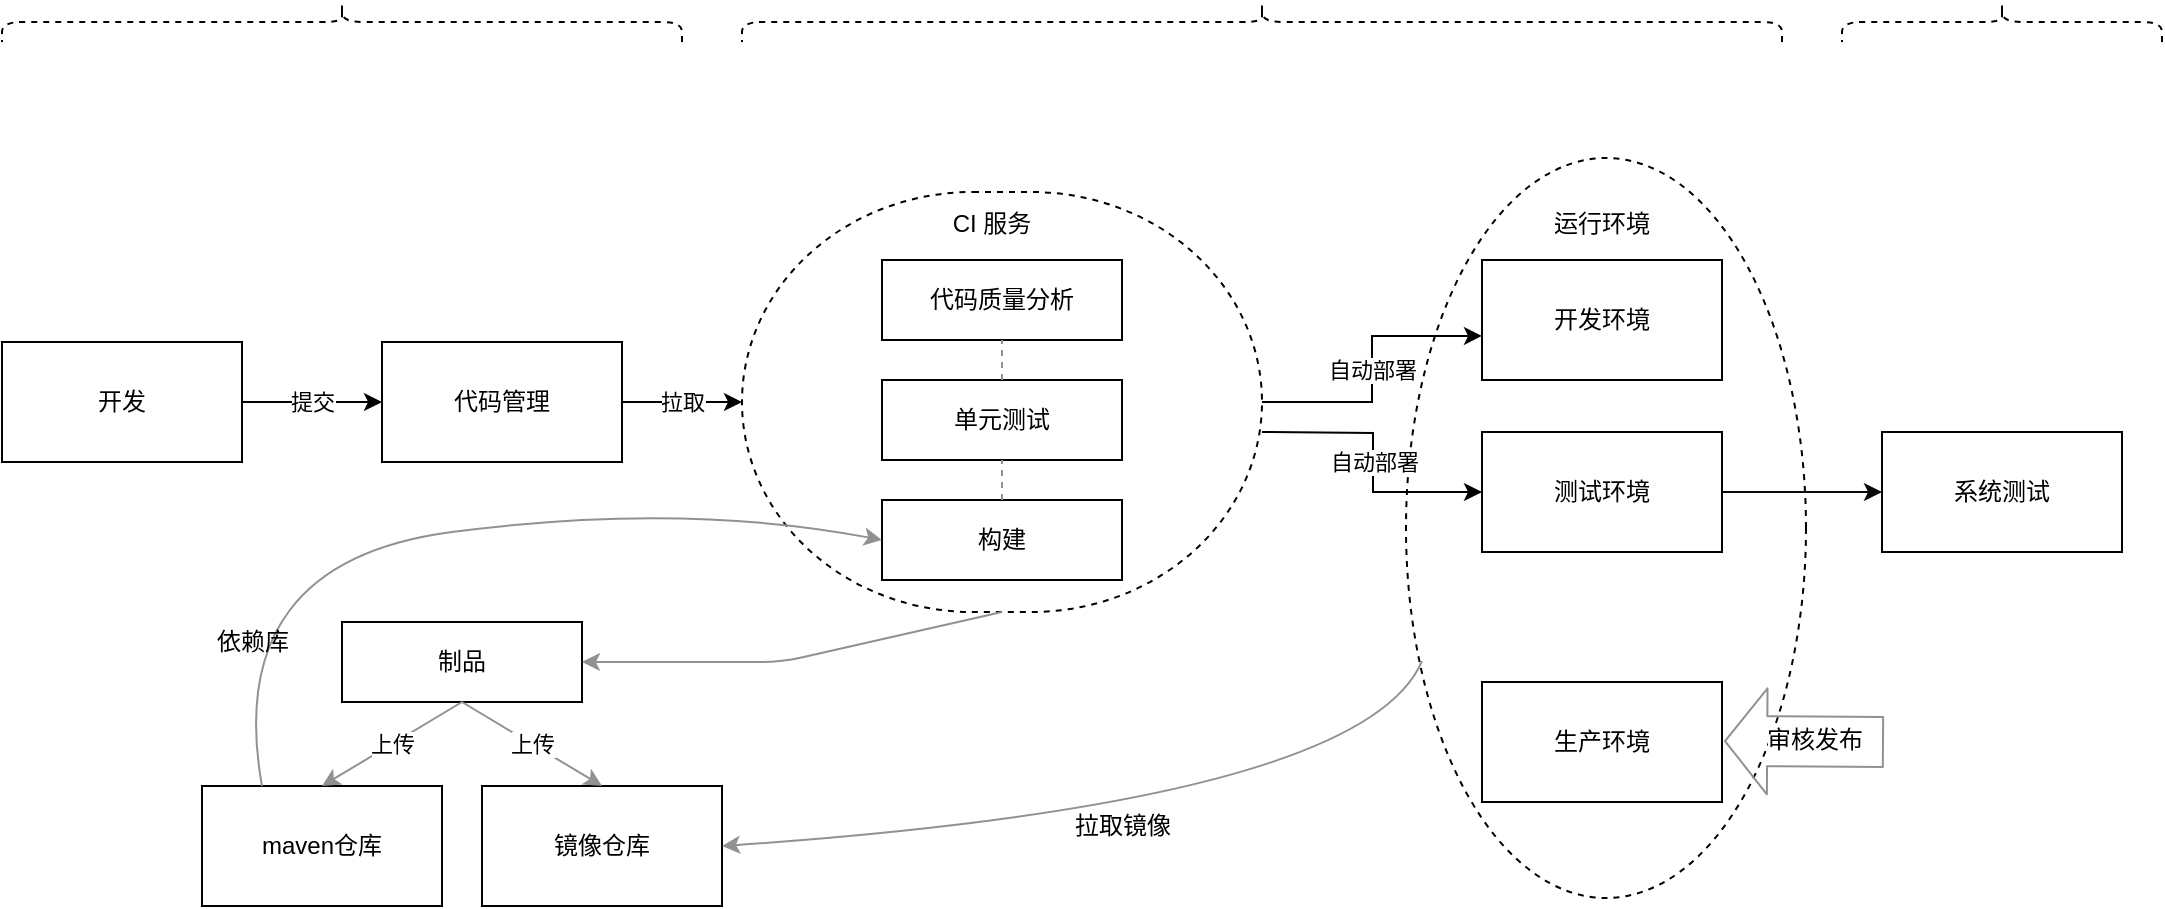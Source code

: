 <mxfile version="12.9.3" type="github">
  <diagram id="WI9T0HZ2pTsCkuznbFz-" name="Page-1">
    <mxGraphModel dx="1422" dy="794" grid="1" gridSize="10" guides="1" tooltips="1" connect="1" arrows="1" fold="1" page="1" pageScale="1" pageWidth="1169" pageHeight="827" math="0" shadow="0">
      <root>
        <mxCell id="0" />
        <mxCell id="1" parent="0" />
        <mxCell id="pKDJgcheWdyCbOi9JpQY-50" value="" style="ellipse;whiteSpace=wrap;html=1;rounded=1;dashed=1;strokeColor=#000000;fillColor=none;" vertex="1" parent="1">
          <mxGeometry x="772" y="188" width="200" height="370" as="geometry" />
        </mxCell>
        <mxCell id="pKDJgcheWdyCbOi9JpQY-24" value="自动部署" style="edgeStyle=orthogonalEdgeStyle;rounded=0;orthogonalLoop=1;jettySize=auto;html=1;entryX=0;entryY=0.633;entryDx=0;entryDy=0;entryPerimeter=0;" edge="1" parent="1" source="pKDJgcheWdyCbOi9JpQY-12" target="pKDJgcheWdyCbOi9JpQY-10">
          <mxGeometry relative="1" as="geometry" />
        </mxCell>
        <mxCell id="pKDJgcheWdyCbOi9JpQY-12" value="" style="rounded=1;whiteSpace=wrap;html=1;strokeColor=#000000;fillColor=none;dashed=1;arcSize=55;" vertex="1" parent="1">
          <mxGeometry x="440" y="205" width="260" height="210" as="geometry" />
        </mxCell>
        <mxCell id="pKDJgcheWdyCbOi9JpQY-16" value="提交" style="edgeStyle=orthogonalEdgeStyle;rounded=0;orthogonalLoop=1;jettySize=auto;html=1;entryX=0;entryY=0.5;entryDx=0;entryDy=0;" edge="1" parent="1" source="pKDJgcheWdyCbOi9JpQY-1" target="pKDJgcheWdyCbOi9JpQY-5">
          <mxGeometry relative="1" as="geometry" />
        </mxCell>
        <mxCell id="pKDJgcheWdyCbOi9JpQY-1" value="开发" style="rounded=0;whiteSpace=wrap;html=1;" vertex="1" parent="1">
          <mxGeometry x="70" y="280" width="120" height="60" as="geometry" />
        </mxCell>
        <mxCell id="pKDJgcheWdyCbOi9JpQY-2" value="构建" style="rounded=0;whiteSpace=wrap;html=1;" vertex="1" parent="1">
          <mxGeometry x="510" y="359" width="120" height="40" as="geometry" />
        </mxCell>
        <mxCell id="pKDJgcheWdyCbOi9JpQY-3" value="生产环境" style="rounded=0;whiteSpace=wrap;html=1;" vertex="1" parent="1">
          <mxGeometry x="810" y="450" width="120" height="60" as="geometry" />
        </mxCell>
        <mxCell id="pKDJgcheWdyCbOi9JpQY-17" value="拉取" style="edgeStyle=orthogonalEdgeStyle;rounded=0;orthogonalLoop=1;jettySize=auto;html=1;entryX=0;entryY=0.5;entryDx=0;entryDy=0;" edge="1" parent="1" source="pKDJgcheWdyCbOi9JpQY-5" target="pKDJgcheWdyCbOi9JpQY-12">
          <mxGeometry relative="1" as="geometry" />
        </mxCell>
        <mxCell id="pKDJgcheWdyCbOi9JpQY-5" value="代码管理" style="rounded=0;whiteSpace=wrap;html=1;" vertex="1" parent="1">
          <mxGeometry x="260" y="280" width="120" height="60" as="geometry" />
        </mxCell>
        <mxCell id="pKDJgcheWdyCbOi9JpQY-6" value="代码质量分析" style="rounded=0;whiteSpace=wrap;html=1;" vertex="1" parent="1">
          <mxGeometry x="510" y="239" width="120" height="40" as="geometry" />
        </mxCell>
        <mxCell id="pKDJgcheWdyCbOi9JpQY-7" value="单元测试" style="rounded=0;whiteSpace=wrap;html=1;" vertex="1" parent="1">
          <mxGeometry x="510" y="299" width="120" height="40" as="geometry" />
        </mxCell>
        <mxCell id="pKDJgcheWdyCbOi9JpQY-8" value="镜像仓库" style="rounded=0;whiteSpace=wrap;html=1;" vertex="1" parent="1">
          <mxGeometry x="310" y="502" width="120" height="60" as="geometry" />
        </mxCell>
        <mxCell id="pKDJgcheWdyCbOi9JpQY-9" value="maven仓库" style="rounded=0;whiteSpace=wrap;html=1;" vertex="1" parent="1">
          <mxGeometry x="170" y="502" width="120" height="60" as="geometry" />
        </mxCell>
        <mxCell id="pKDJgcheWdyCbOi9JpQY-10" value="开发环境" style="rounded=0;whiteSpace=wrap;html=1;" vertex="1" parent="1">
          <mxGeometry x="810" y="239" width="120" height="60" as="geometry" />
        </mxCell>
        <mxCell id="pKDJgcheWdyCbOi9JpQY-55" value="" style="edgeStyle=orthogonalEdgeStyle;curved=1;orthogonalLoop=1;jettySize=auto;html=1;strokeColor=#0A0A0A;" edge="1" parent="1" source="pKDJgcheWdyCbOi9JpQY-11" target="pKDJgcheWdyCbOi9JpQY-54">
          <mxGeometry relative="1" as="geometry" />
        </mxCell>
        <mxCell id="pKDJgcheWdyCbOi9JpQY-11" value="测试环境" style="rounded=0;whiteSpace=wrap;html=1;" vertex="1" parent="1">
          <mxGeometry x="810" y="325" width="120" height="60" as="geometry" />
        </mxCell>
        <mxCell id="pKDJgcheWdyCbOi9JpQY-15" value="CI 服务" style="text;html=1;strokeColor=none;fillColor=none;align=center;verticalAlign=middle;whiteSpace=wrap;rounded=0;" vertex="1" parent="1">
          <mxGeometry x="510" y="211" width="110" height="20" as="geometry" />
        </mxCell>
        <mxCell id="pKDJgcheWdyCbOi9JpQY-23" value="运行环境" style="text;html=1;strokeColor=none;fillColor=none;align=center;verticalAlign=middle;whiteSpace=wrap;rounded=0;" vertex="1" parent="1">
          <mxGeometry x="815" y="211" width="110" height="20" as="geometry" />
        </mxCell>
        <mxCell id="pKDJgcheWdyCbOi9JpQY-31" value="自动部署" style="edgeStyle=orthogonalEdgeStyle;rounded=0;orthogonalLoop=1;jettySize=auto;html=1;entryX=0;entryY=0.5;entryDx=0;entryDy=0;" edge="1" parent="1" target="pKDJgcheWdyCbOi9JpQY-11">
          <mxGeometry relative="1" as="geometry">
            <mxPoint x="700" y="325" as="sourcePoint" />
            <mxPoint x="810" y="291.98" as="targetPoint" />
          </mxGeometry>
        </mxCell>
        <mxCell id="pKDJgcheWdyCbOi9JpQY-32" value="" style="curved=1;endArrow=classic;html=1;exitX=0.04;exitY=0.68;exitDx=0;exitDy=0;strokeColor=#919191;entryX=1;entryY=0.5;entryDx=0;entryDy=0;exitPerimeter=0;" edge="1" parent="1" source="pKDJgcheWdyCbOi9JpQY-50" target="pKDJgcheWdyCbOi9JpQY-8">
          <mxGeometry width="50" height="50" relative="1" as="geometry">
            <mxPoint x="770" y="441" as="sourcePoint" />
            <mxPoint x="680" y="520" as="targetPoint" />
            <Array as="points">
              <mxPoint x="750" y="510" />
            </Array>
          </mxGeometry>
        </mxCell>
        <mxCell id="pKDJgcheWdyCbOi9JpQY-33" value="拉取镜像" style="text;html=1;align=center;verticalAlign=middle;resizable=0;points=[];labelBackgroundColor=#ffffff;" vertex="1" connectable="0" parent="pKDJgcheWdyCbOi9JpQY-32">
          <mxGeometry x="-0.1" y="6" relative="1" as="geometry">
            <mxPoint x="-18.15" y="-1.7" as="offset" />
          </mxGeometry>
        </mxCell>
        <mxCell id="pKDJgcheWdyCbOi9JpQY-34" value="制品" style="rounded=0;whiteSpace=wrap;html=1;" vertex="1" parent="1">
          <mxGeometry x="240" y="420" width="120" height="40" as="geometry" />
        </mxCell>
        <mxCell id="pKDJgcheWdyCbOi9JpQY-35" value="上传" style="endArrow=classic;html=1;strokeColor=#919191;exitX=0.5;exitY=1;exitDx=0;exitDy=0;entryX=0.5;entryY=0;entryDx=0;entryDy=0;" edge="1" parent="1" source="pKDJgcheWdyCbOi9JpQY-34" target="pKDJgcheWdyCbOi9JpQY-9">
          <mxGeometry width="50" height="50" relative="1" as="geometry">
            <mxPoint x="290" y="407" as="sourcePoint" />
            <mxPoint x="340" y="357" as="targetPoint" />
          </mxGeometry>
        </mxCell>
        <mxCell id="pKDJgcheWdyCbOi9JpQY-36" value="上传" style="endArrow=classic;html=1;strokeColor=#919191;exitX=0.5;exitY=1;exitDx=0;exitDy=0;entryX=0.5;entryY=0;entryDx=0;entryDy=0;" edge="1" parent="1" source="pKDJgcheWdyCbOi9JpQY-34" target="pKDJgcheWdyCbOi9JpQY-8">
          <mxGeometry width="50" height="50" relative="1" as="geometry">
            <mxPoint x="310" y="470" as="sourcePoint" />
            <mxPoint x="240" y="512" as="targetPoint" />
          </mxGeometry>
        </mxCell>
        <mxCell id="pKDJgcheWdyCbOi9JpQY-37" value="" style="endArrow=classic;html=1;strokeColor=#919191;exitX=0.5;exitY=1;exitDx=0;exitDy=0;" edge="1" parent="1" source="pKDJgcheWdyCbOi9JpQY-12" target="pKDJgcheWdyCbOi9JpQY-34">
          <mxGeometry width="50" height="50" relative="1" as="geometry">
            <mxPoint x="560" y="430" as="sourcePoint" />
            <mxPoint x="610" y="380" as="targetPoint" />
            <Array as="points">
              <mxPoint x="460" y="440" />
            </Array>
          </mxGeometry>
        </mxCell>
        <mxCell id="pKDJgcheWdyCbOi9JpQY-40" value="" style="shape=flexArrow;endArrow=classic;html=1;strokeColor=#919191;endWidth=27;endSize=6.7;width=25;" edge="1" parent="1">
          <mxGeometry width="50" height="50" relative="1" as="geometry">
            <mxPoint x="1011" y="480" as="sourcePoint" />
            <mxPoint x="931" y="479.5" as="targetPoint" />
          </mxGeometry>
        </mxCell>
        <mxCell id="pKDJgcheWdyCbOi9JpQY-41" value="审核发布" style="text;html=1;align=center;verticalAlign=middle;resizable=0;points=[];labelBackgroundColor=#ffffff;" vertex="1" connectable="0" parent="pKDJgcheWdyCbOi9JpQY-40">
          <mxGeometry x="-0.467" y="-1" relative="1" as="geometry">
            <mxPoint x="-14.01" as="offset" />
          </mxGeometry>
        </mxCell>
        <mxCell id="pKDJgcheWdyCbOi9JpQY-42" value="" style="endArrow=classic;html=1;strokeColor=#919191;entryX=0;entryY=0.5;entryDx=0;entryDy=0;exitX=0.25;exitY=0;exitDx=0;exitDy=0;curved=1;" edge="1" parent="1" source="pKDJgcheWdyCbOi9JpQY-9" target="pKDJgcheWdyCbOi9JpQY-2">
          <mxGeometry width="50" height="50" relative="1" as="geometry">
            <mxPoint x="440" y="525" as="sourcePoint" />
            <mxPoint x="490" y="475" as="targetPoint" />
            <Array as="points">
              <mxPoint x="180" y="390" />
              <mxPoint x="410" y="360" />
            </Array>
          </mxGeometry>
        </mxCell>
        <mxCell id="pKDJgcheWdyCbOi9JpQY-43" value="依赖库" style="text;html=1;align=center;verticalAlign=middle;resizable=0;points=[];autosize=1;" vertex="1" parent="1">
          <mxGeometry x="170" y="420" width="50" height="20" as="geometry" />
        </mxCell>
        <mxCell id="pKDJgcheWdyCbOi9JpQY-44" value="" style="endArrow=none;dashed=1;html=1;strokeColor=#919191;entryX=0.5;entryY=1;entryDx=0;entryDy=0;exitX=0.5;exitY=0;exitDx=0;exitDy=0;" edge="1" parent="1" source="pKDJgcheWdyCbOi9JpQY-7" target="pKDJgcheWdyCbOi9JpQY-6">
          <mxGeometry width="50" height="50" relative="1" as="geometry">
            <mxPoint x="560" y="430" as="sourcePoint" />
            <mxPoint x="610" y="380" as="targetPoint" />
          </mxGeometry>
        </mxCell>
        <mxCell id="pKDJgcheWdyCbOi9JpQY-45" value="" style="endArrow=none;dashed=1;html=1;strokeColor=#919191;exitX=0.5;exitY=0;exitDx=0;exitDy=0;" edge="1" parent="1" source="pKDJgcheWdyCbOi9JpQY-2" target="pKDJgcheWdyCbOi9JpQY-7">
          <mxGeometry width="50" height="50" relative="1" as="geometry">
            <mxPoint x="568" y="360" as="sourcePoint" />
            <mxPoint x="610" y="380" as="targetPoint" />
          </mxGeometry>
        </mxCell>
        <mxCell id="pKDJgcheWdyCbOi9JpQY-51" value="" style="shape=curlyBracket;whiteSpace=wrap;html=1;rounded=1;dashed=1;strokeColor=#000000;fillColor=none;direction=south;" vertex="1" parent="1">
          <mxGeometry x="70" y="110" width="340" height="20" as="geometry" />
        </mxCell>
        <mxCell id="pKDJgcheWdyCbOi9JpQY-52" value="" style="shape=curlyBracket;whiteSpace=wrap;html=1;rounded=1;dashed=1;strokeColor=#000000;fillColor=none;direction=south;" vertex="1" parent="1">
          <mxGeometry x="440" y="110" width="520" height="20" as="geometry" />
        </mxCell>
        <mxCell id="pKDJgcheWdyCbOi9JpQY-53" value="" style="shape=curlyBracket;whiteSpace=wrap;html=1;rounded=1;dashed=1;strokeColor=#000000;fillColor=none;direction=south;" vertex="1" parent="1">
          <mxGeometry x="990" y="110" width="160" height="20" as="geometry" />
        </mxCell>
        <mxCell id="pKDJgcheWdyCbOi9JpQY-54" value="系统测试" style="rounded=0;whiteSpace=wrap;html=1;" vertex="1" parent="1">
          <mxGeometry x="1010" y="325" width="120" height="60" as="geometry" />
        </mxCell>
      </root>
    </mxGraphModel>
  </diagram>
</mxfile>
